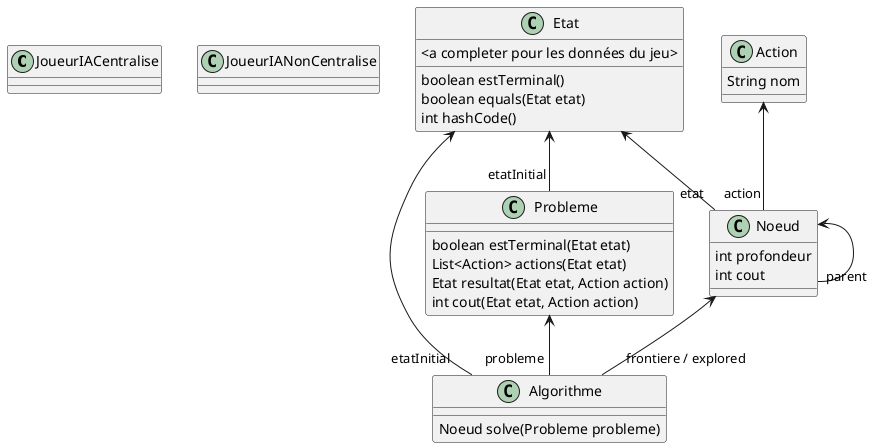 @startuml

class JoueurIACentralise
class JoueurIANonCentralise
class Algorithme{
    Noeud solve(Probleme probleme)
}
Probleme <-- "probleme" Algorithme
Etat <-- "etatInitial" Algorithme
Noeud <-- "frontiere / explored" Algorithme

class Action{
    String nom
}


class Probleme{
    boolean estTerminal(Etat etat)
    List<Action> actions(Etat etat)
    Etat resultat(Etat etat, Action action)
    int cout(Etat etat, Action action)
}
Etat <-- "etatInitial" Probleme


class Etat{
    <a completer pour les données du jeu>
    boolean estTerminal()
    boolean equals(Etat etat)
    int hashCode()
}

class Noeud{
    int profondeur
    int cout
}
Etat <-- "etat" Noeud
Action <-- "action" Noeud
Noeud <-- "parent" Noeud
@enduml